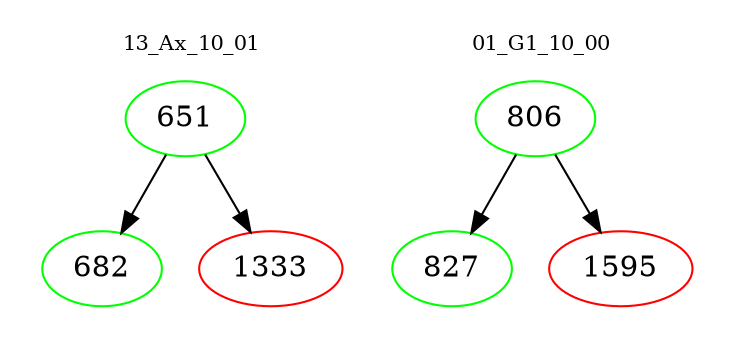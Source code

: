 digraph{
subgraph cluster_0 {
color = white
label = "13_Ax_10_01";
fontsize=10;
T0_651 [label="651", color="green"]
T0_651 -> T0_682 [color="black"]
T0_682 [label="682", color="green"]
T0_651 -> T0_1333 [color="black"]
T0_1333 [label="1333", color="red"]
}
subgraph cluster_1 {
color = white
label = "01_G1_10_00";
fontsize=10;
T1_806 [label="806", color="green"]
T1_806 -> T1_827 [color="black"]
T1_827 [label="827", color="green"]
T1_806 -> T1_1595 [color="black"]
T1_1595 [label="1595", color="red"]
}
}
